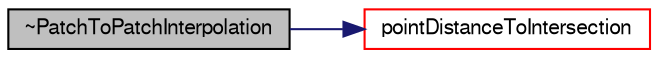 digraph "~PatchToPatchInterpolation"
{
  bgcolor="transparent";
  edge [fontname="FreeSans",fontsize="10",labelfontname="FreeSans",labelfontsize="10"];
  node [fontname="FreeSans",fontsize="10",shape=record];
  rankdir="LR";
  Node2 [label="~PatchToPatchInterpolation",height=0.2,width=0.4,color="black", fillcolor="grey75", style="filled", fontcolor="black"];
  Node2 -> Node3 [color="midnightblue",fontsize="10",style="solid",fontname="FreeSans"];
  Node3 [label="pointDistanceToIntersection",height=0.2,width=0.4,color="red",URL="$a26762.html#a75859b59f5f7ac5a6d004bba9176598e",tooltip="Return distance to intersection for patch points. "];
}
